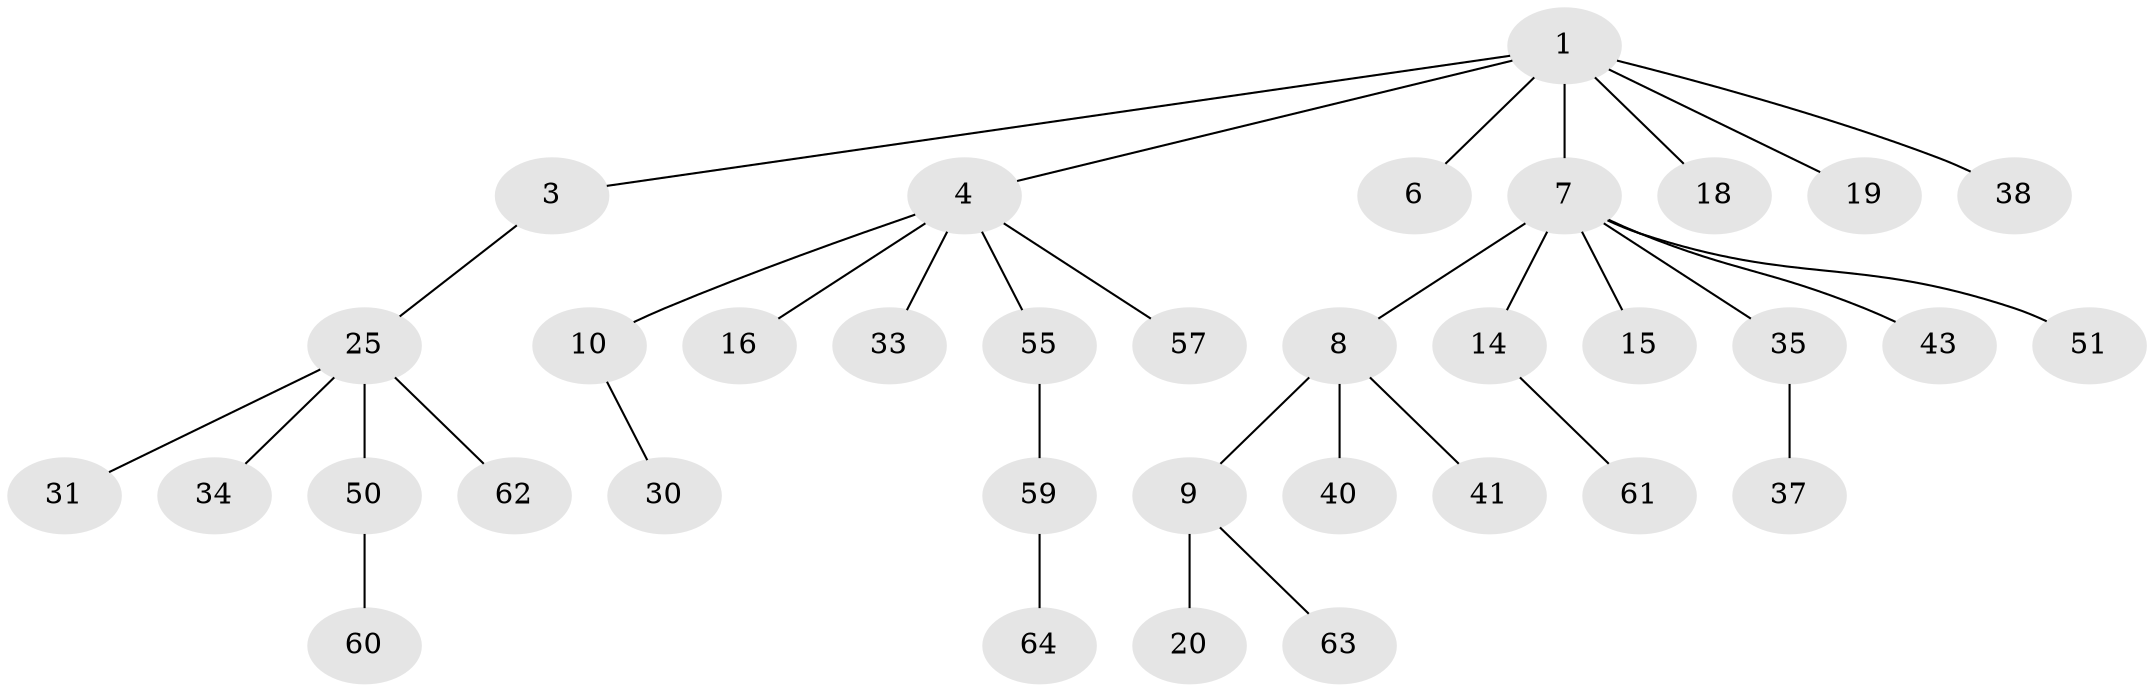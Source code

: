 // original degree distribution, {7: 0.02857142857142857, 4: 0.02857142857142857, 3: 0.1, 1: 0.5285714285714286, 6: 0.02857142857142857, 2: 0.2571428571428571, 5: 0.02857142857142857}
// Generated by graph-tools (version 1.1) at 2025/15/03/09/25 04:15:40]
// undirected, 35 vertices, 34 edges
graph export_dot {
graph [start="1"]
  node [color=gray90,style=filled];
  1 [super="+2+32+5"];
  3 [super="+53+21"];
  4 [super="+26+70+11+42+28"];
  6;
  7 [super="+69+52+13"];
  8 [super="+17"];
  9 [super="+12"];
  10;
  14 [super="+47"];
  15;
  16 [super="+44"];
  18;
  19 [super="+56"];
  20;
  25 [super="+36+27"];
  30;
  31 [super="+48"];
  33;
  34;
  35;
  37;
  38;
  40 [super="+45"];
  41;
  43 [super="+66"];
  50;
  51;
  55;
  57;
  59;
  60;
  61;
  62 [super="+65"];
  63;
  64;
  1 -- 6;
  1 -- 7;
  1 -- 18;
  1 -- 38;
  1 -- 3;
  1 -- 19;
  1 -- 4;
  3 -- 25;
  4 -- 10;
  4 -- 16;
  4 -- 33;
  4 -- 55;
  4 -- 57;
  7 -- 8;
  7 -- 15;
  7 -- 35;
  7 -- 51;
  7 -- 43;
  7 -- 14;
  8 -- 9;
  8 -- 41;
  8 -- 40;
  9 -- 20;
  9 -- 63;
  10 -- 30;
  14 -- 61;
  25 -- 50;
  25 -- 34;
  25 -- 62;
  25 -- 31;
  35 -- 37;
  50 -- 60;
  55 -- 59;
  59 -- 64;
}
